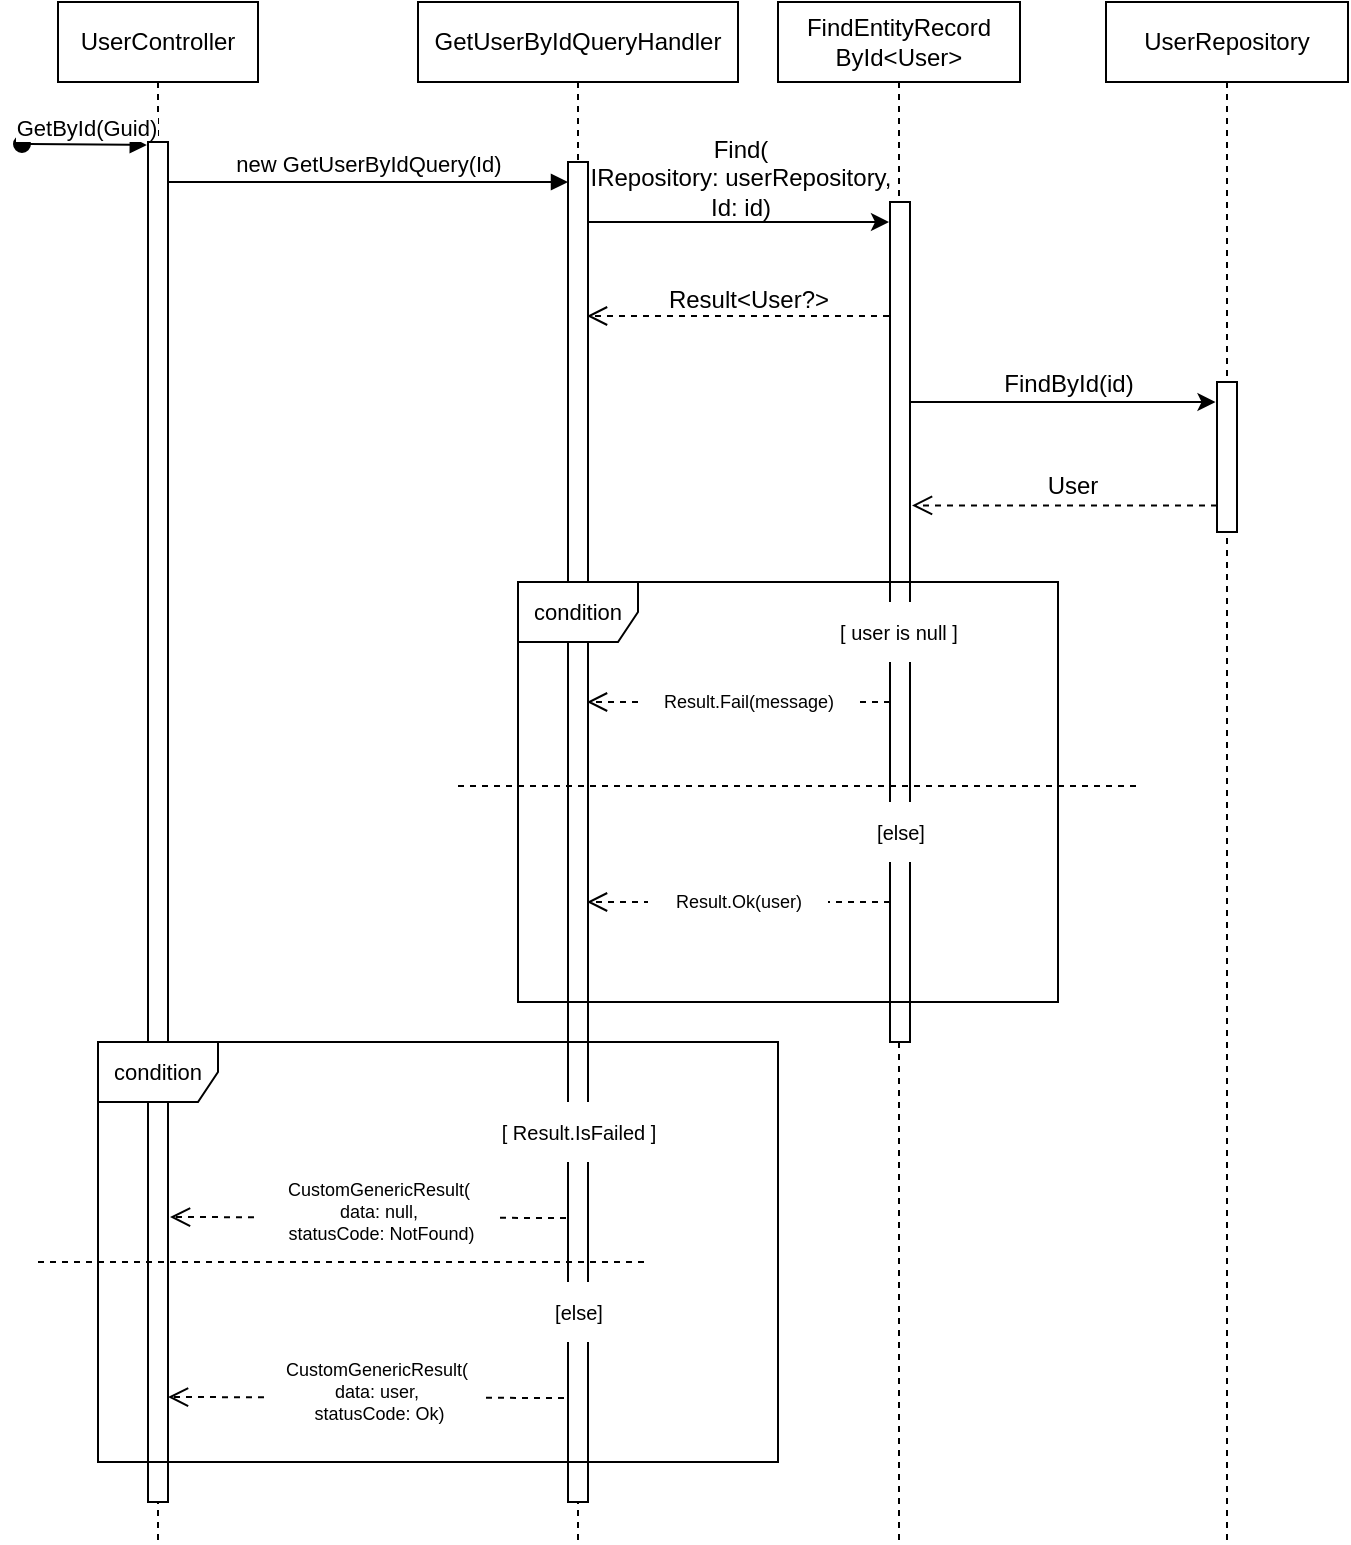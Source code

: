 <mxfile version="22.1.17" type="github">
  <diagram name="Page-1" id="2YBvvXClWsGukQMizWep">
    <mxGraphModel dx="1354" dy="668" grid="1" gridSize="10" guides="1" tooltips="1" connect="1" arrows="1" fold="1" page="1" pageScale="1" pageWidth="850" pageHeight="1100" math="0" shadow="0">
      <root>
        <mxCell id="0" />
        <mxCell id="1" parent="0" />
        <mxCell id="U5JM5fZHrac_0It8cKO1-1" value="UserController" style="shape=umlLifeline;perimeter=lifelinePerimeter;whiteSpace=wrap;html=1;container=0;dropTarget=0;collapsible=0;recursiveResize=0;outlineConnect=0;portConstraint=eastwest;newEdgeStyle={&quot;edgeStyle&quot;:&quot;elbowEdgeStyle&quot;,&quot;elbow&quot;:&quot;vertical&quot;,&quot;curved&quot;:0,&quot;rounded&quot;:0};" parent="1" vertex="1">
          <mxGeometry x="40" y="40" width="100" height="770" as="geometry" />
        </mxCell>
        <mxCell id="U5JM5fZHrac_0It8cKO1-3" value="GetById(Guid)" style="html=1;verticalAlign=bottom;startArrow=oval;endArrow=block;startSize=8;edgeStyle=elbowEdgeStyle;elbow=vertical;curved=0;rounded=0;entryX=-0.26;entryY=0.004;entryDx=0;entryDy=0;entryPerimeter=0;" parent="U5JM5fZHrac_0It8cKO1-1" edge="1">
          <mxGeometry relative="1" as="geometry">
            <mxPoint x="-18" y="71" as="sourcePoint" />
            <mxPoint x="44.4" y="72.4" as="targetPoint" />
          </mxGeometry>
        </mxCell>
        <mxCell id="U5JM5fZHrac_0It8cKO1-4" value="GetUserByIdQueryHandler" style="shape=umlLifeline;perimeter=lifelinePerimeter;whiteSpace=wrap;html=1;container=0;dropTarget=0;collapsible=0;recursiveResize=0;outlineConnect=0;portConstraint=eastwest;newEdgeStyle={&quot;edgeStyle&quot;:&quot;elbowEdgeStyle&quot;,&quot;elbow&quot;:&quot;vertical&quot;,&quot;curved&quot;:0,&quot;rounded&quot;:0};" parent="1" vertex="1">
          <mxGeometry x="220" y="40" width="160" height="770" as="geometry" />
        </mxCell>
        <mxCell id="U5JM5fZHrac_0It8cKO1-5" value="" style="html=1;points=[];perimeter=orthogonalPerimeter;outlineConnect=0;targetShapes=umlLifeline;portConstraint=eastwest;newEdgeStyle={&quot;edgeStyle&quot;:&quot;elbowEdgeStyle&quot;,&quot;elbow&quot;:&quot;vertical&quot;,&quot;curved&quot;:0,&quot;rounded&quot;:0};" parent="U5JM5fZHrac_0It8cKO1-4" vertex="1">
          <mxGeometry x="75" y="80" width="10" height="670" as="geometry" />
        </mxCell>
        <mxCell id="U5JM5fZHrac_0It8cKO1-6" value="new GetUserByIdQuery(Id)" style="html=1;verticalAlign=bottom;endArrow=block;edgeStyle=elbowEdgeStyle;elbow=vertical;curved=0;rounded=0;" parent="1" source="U5JM5fZHrac_0It8cKO1-23" target="U5JM5fZHrac_0It8cKO1-5" edge="1">
          <mxGeometry relative="1" as="geometry">
            <mxPoint x="95" y="130" as="sourcePoint" />
            <Array as="points">
              <mxPoint x="180" y="130" />
            </Array>
            <mxPoint x="290" y="130" as="targetPoint" />
          </mxGeometry>
        </mxCell>
        <mxCell id="U5JM5fZHrac_0It8cKO1-8" value="FindEntityRecord&lt;br style=&quot;border-color: var(--border-color);&quot;&gt;ById&amp;lt;User&amp;gt;" style="shape=umlLifeline;perimeter=lifelinePerimeter;whiteSpace=wrap;html=1;container=0;dropTarget=0;collapsible=0;recursiveResize=0;outlineConnect=0;portConstraint=eastwest;newEdgeStyle={&quot;edgeStyle&quot;:&quot;elbowEdgeStyle&quot;,&quot;elbow&quot;:&quot;vertical&quot;,&quot;curved&quot;:0,&quot;rounded&quot;:0};" parent="1" vertex="1">
          <mxGeometry x="400" y="40" width="121" height="770" as="geometry" />
        </mxCell>
        <mxCell id="U5JM5fZHrac_0It8cKO1-9" value="" style="html=1;points=[];perimeter=orthogonalPerimeter;outlineConnect=0;targetShapes=umlLifeline;portConstraint=eastwest;newEdgeStyle={&quot;edgeStyle&quot;:&quot;elbowEdgeStyle&quot;,&quot;elbow&quot;:&quot;vertical&quot;,&quot;curved&quot;:0,&quot;rounded&quot;:0};" parent="U5JM5fZHrac_0It8cKO1-8" vertex="1">
          <mxGeometry x="56" y="100" width="10" height="420" as="geometry" />
        </mxCell>
        <mxCell id="U5JM5fZHrac_0It8cKO1-23" value="" style="rounded=0;whiteSpace=wrap;html=1;" parent="1" vertex="1">
          <mxGeometry x="85" y="110" width="10" height="680" as="geometry" />
        </mxCell>
        <mxCell id="U5JM5fZHrac_0It8cKO1-13" value="Result&amp;lt;User?&amp;gt;" style="text;html=1;strokeColor=none;fillColor=none;align=center;verticalAlign=middle;whiteSpace=wrap;rounded=0;" parent="1" vertex="1">
          <mxGeometry x="342.5" y="174" width="85" height="30" as="geometry" />
        </mxCell>
        <mxCell id="U5JM5fZHrac_0It8cKO1-19" value="Find(&lt;br style=&quot;border-color: var(--border-color);&quot;&gt;IRepository: userRepository,&lt;br style=&quot;border-color: var(--border-color);&quot;&gt;Id: id)" style="text;html=1;align=center;verticalAlign=middle;resizable=0;points=[];autosize=1;strokeColor=none;fillColor=none;" parent="1" vertex="1">
          <mxGeometry x="296" y="98" width="170" height="60" as="geometry" />
        </mxCell>
        <mxCell id="U5JM5fZHrac_0It8cKO1-10" value="" style="endArrow=classic;html=1;rounded=0;" parent="1" edge="1">
          <mxGeometry width="50" height="50" relative="1" as="geometry">
            <mxPoint x="304.5" y="150" as="sourcePoint" />
            <mxPoint x="455.5" y="150" as="targetPoint" />
          </mxGeometry>
        </mxCell>
        <mxCell id="U5JM5fZHrac_0It8cKO1-17" value="" style="html=1;verticalAlign=bottom;endArrow=open;dashed=1;endSize=8;edgeStyle=elbowEdgeStyle;elbow=vertical;curved=0;rounded=0;" parent="1" edge="1">
          <mxGeometry x="0.005" relative="1" as="geometry">
            <mxPoint x="304.5" y="197.003" as="targetPoint" />
            <Array as="points" />
            <mxPoint x="455.5" y="197.003" as="sourcePoint" />
            <mxPoint as="offset" />
          </mxGeometry>
        </mxCell>
        <mxCell id="U5JM5fZHrac_0It8cKO1-24" value="" style="html=1;verticalAlign=bottom;endArrow=block;edgeStyle=elbowEdgeStyle;elbow=vertical;curved=0;rounded=0;" parent="1" target="U5JM5fZHrac_0It8cKO1-23" edge="1">
          <mxGeometry relative="1" as="geometry">
            <mxPoint x="95" y="130" as="sourcePoint" />
            <Array as="points" />
            <mxPoint x="295" y="130" as="targetPoint" />
          </mxGeometry>
        </mxCell>
        <mxCell id="U5JM5fZHrac_0It8cKO1-22" value="&lt;font style=&quot;font-size: 11px;&quot;&gt;condition&lt;/font&gt;" style="shape=umlFrame;whiteSpace=wrap;html=1;pointerEvents=0;direction=east;" parent="1" vertex="1">
          <mxGeometry x="60" y="560" width="340" height="210" as="geometry" />
        </mxCell>
        <mxCell id="U5JM5fZHrac_0It8cKO1-25" value="[ Result.IsFailed ]" style="text;html=1;align=center;verticalAlign=middle;resizable=0;points=[];autosize=1;strokeColor=none;fillColor=default;fontSize=10;" parent="1" vertex="1">
          <mxGeometry x="250" y="590" width="100" height="30" as="geometry" />
        </mxCell>
        <mxCell id="U5JM5fZHrac_0It8cKO1-26" value="" style="html=1;verticalAlign=bottom;endArrow=open;dashed=1;endSize=8;edgeStyle=elbowEdgeStyle;elbow=vertical;curved=0;rounded=0;strokeColor=default;" parent="1" edge="1">
          <mxGeometry x="0.005" relative="1" as="geometry">
            <mxPoint x="96" y="647" as="targetPoint" />
            <Array as="points" />
            <mxPoint x="294" y="648.003" as="sourcePoint" />
            <mxPoint as="offset" />
          </mxGeometry>
        </mxCell>
        <mxCell id="U5JM5fZHrac_0It8cKO1-27" value="&lt;font style=&quot;font-size: 9px;&quot;&gt;CustomGenericResult(&lt;br style=&quot;font-size: 9px;&quot;&gt;data: null,&lt;br style=&quot;font-size: 9px;&quot;&gt;&amp;nbsp;statusCode: NotFound)&lt;/font&gt;" style="text;html=1;align=center;verticalAlign=middle;resizable=0;points=[];autosize=1;strokeColor=none;fillColor=default;fontSize=9;" parent="1" vertex="1">
          <mxGeometry x="140" y="620" width="120" height="50" as="geometry" />
        </mxCell>
        <mxCell id="U5JM5fZHrac_0It8cKO1-28" value="" style="endArrow=none;dashed=1;html=1;rounded=0;" parent="1" edge="1">
          <mxGeometry width="50" height="50" relative="1" as="geometry">
            <mxPoint x="30" y="670" as="sourcePoint" />
            <mxPoint x="333" y="670" as="targetPoint" />
          </mxGeometry>
        </mxCell>
        <mxCell id="U5JM5fZHrac_0It8cKO1-29" value="[else]" style="text;html=1;align=center;verticalAlign=middle;resizable=0;points=[];autosize=1;strokeColor=none;fillColor=default;fontSize=10;imageWidth=24;arcSize=12;strokeOpacity=100;resizeHeight=0;" parent="1" vertex="1">
          <mxGeometry x="275" y="680" width="50" height="30" as="geometry" />
        </mxCell>
        <mxCell id="U5JM5fZHrac_0It8cKO1-30" value="" style="html=1;verticalAlign=bottom;endArrow=open;dashed=1;endSize=8;edgeStyle=elbowEdgeStyle;elbow=vertical;curved=0;rounded=0;entryX=1.143;entryY=0.533;entryDx=0;entryDy=0;entryPerimeter=0;" parent="1" edge="1">
          <mxGeometry x="0.005" relative="1" as="geometry">
            <mxPoint x="95" y="737" as="targetPoint" />
            <Array as="points" />
            <mxPoint x="293" y="738.003" as="sourcePoint" />
            <mxPoint as="offset" />
          </mxGeometry>
        </mxCell>
        <mxCell id="U5JM5fZHrac_0It8cKO1-31" value="&lt;font style=&quot;font-size: 9px;&quot;&gt;CustomGenericResult(&lt;br style=&quot;font-size: 9px;&quot;&gt;data: user,&lt;br style=&quot;font-size: 9px;&quot;&gt;&amp;nbsp;statusCode: Ok)&lt;/font&gt;" style="text;html=1;align=center;verticalAlign=middle;resizable=0;points=[];autosize=1;strokeColor=none;fillColor=default;fontSize=9;" parent="1" vertex="1">
          <mxGeometry x="144" y="710" width="110" height="50" as="geometry" />
        </mxCell>
        <mxCell id="cx8QfjB5eR3xIAXllwFt-1" value="UserRepository" style="shape=umlLifeline;perimeter=lifelinePerimeter;whiteSpace=wrap;html=1;container=0;dropTarget=0;collapsible=0;recursiveResize=0;outlineConnect=0;portConstraint=eastwest;newEdgeStyle={&quot;edgeStyle&quot;:&quot;elbowEdgeStyle&quot;,&quot;elbow&quot;:&quot;vertical&quot;,&quot;curved&quot;:0,&quot;rounded&quot;:0};" vertex="1" parent="1">
          <mxGeometry x="564" y="40" width="121" height="770" as="geometry" />
        </mxCell>
        <mxCell id="cx8QfjB5eR3xIAXllwFt-2" value="" style="html=1;points=[];perimeter=orthogonalPerimeter;outlineConnect=0;targetShapes=umlLifeline;portConstraint=eastwest;newEdgeStyle={&quot;edgeStyle&quot;:&quot;elbowEdgeStyle&quot;,&quot;elbow&quot;:&quot;vertical&quot;,&quot;curved&quot;:0,&quot;rounded&quot;:0};" vertex="1" parent="cx8QfjB5eR3xIAXllwFt-1">
          <mxGeometry x="55.5" y="190" width="10" height="75" as="geometry" />
        </mxCell>
        <mxCell id="cx8QfjB5eR3xIAXllwFt-4" value="" style="endArrow=classic;html=1;rounded=0;" edge="1" parent="1" source="U5JM5fZHrac_0It8cKO1-9">
          <mxGeometry width="50" height="50" relative="1" as="geometry">
            <mxPoint x="470" y="240" as="sourcePoint" />
            <mxPoint x="618.75" y="240.0" as="targetPoint" />
          </mxGeometry>
        </mxCell>
        <mxCell id="cx8QfjB5eR3xIAXllwFt-7" value="User" style="text;html=1;strokeColor=none;fillColor=none;align=center;verticalAlign=middle;whiteSpace=wrap;rounded=0;" vertex="1" parent="1">
          <mxGeometry x="505" y="267" width="85" height="30" as="geometry" />
        </mxCell>
        <mxCell id="cx8QfjB5eR3xIAXllwFt-8" value="FindById(id)" style="text;html=1;align=center;verticalAlign=middle;resizable=0;points=[];autosize=1;strokeColor=none;fillColor=none;" vertex="1" parent="1">
          <mxGeometry x="500" y="216" width="90" height="30" as="geometry" />
        </mxCell>
        <mxCell id="cx8QfjB5eR3xIAXllwFt-9" value="" style="html=1;verticalAlign=bottom;endArrow=open;dashed=1;endSize=8;edgeStyle=elbowEdgeStyle;elbow=vertical;curved=0;rounded=0;" edge="1" parent="1">
          <mxGeometry x="0.005" relative="1" as="geometry">
            <mxPoint x="467" y="292" as="targetPoint" />
            <Array as="points">
              <mxPoint x="440" y="291.71" />
            </Array>
            <mxPoint x="619.5" y="291.71" as="sourcePoint" />
            <mxPoint as="offset" />
          </mxGeometry>
        </mxCell>
        <mxCell id="cx8QfjB5eR3xIAXllwFt-10" value="&lt;font style=&quot;font-size: 11px;&quot;&gt;condition&lt;/font&gt;" style="shape=umlFrame;whiteSpace=wrap;html=1;pointerEvents=0;direction=east;" vertex="1" parent="1">
          <mxGeometry x="270" y="330" width="270" height="210" as="geometry" />
        </mxCell>
        <mxCell id="cx8QfjB5eR3xIAXllwFt-11" value="[ user is null ]" style="text;html=1;align=center;verticalAlign=middle;resizable=0;points=[];autosize=1;strokeColor=none;fillColor=default;fontSize=10;" vertex="1" parent="1">
          <mxGeometry x="420" y="340" width="80" height="30" as="geometry" />
        </mxCell>
        <mxCell id="cx8QfjB5eR3xIAXllwFt-12" value="" style="html=1;verticalAlign=bottom;endArrow=open;dashed=1;endSize=8;edgeStyle=elbowEdgeStyle;elbow=vertical;curved=0;rounded=0;strokeColor=default;" edge="1" parent="1" source="U5JM5fZHrac_0It8cKO1-9">
          <mxGeometry x="0.005" relative="1" as="geometry">
            <mxPoint x="304.5" y="390" as="targetPoint" />
            <Array as="points" />
            <mxPoint x="450" y="390" as="sourcePoint" />
            <mxPoint as="offset" />
          </mxGeometry>
        </mxCell>
        <mxCell id="cx8QfjB5eR3xIAXllwFt-13" value="[else]" style="text;html=1;align=center;verticalAlign=middle;resizable=0;points=[];autosize=1;strokeColor=none;fillColor=default;fontSize=10;imageWidth=24;arcSize=12;strokeOpacity=100;resizeHeight=0;" vertex="1" parent="1">
          <mxGeometry x="435.5" y="440" width="50" height="30" as="geometry" />
        </mxCell>
        <mxCell id="cx8QfjB5eR3xIAXllwFt-15" value="" style="endArrow=none;dashed=1;html=1;rounded=0;" edge="1" parent="1">
          <mxGeometry width="50" height="50" relative="1" as="geometry">
            <mxPoint x="240" y="432" as="sourcePoint" />
            <mxPoint x="580" y="432" as="targetPoint" />
          </mxGeometry>
        </mxCell>
        <mxCell id="cx8QfjB5eR3xIAXllwFt-16" value="" style="html=1;verticalAlign=bottom;endArrow=open;dashed=1;endSize=8;edgeStyle=elbowEdgeStyle;elbow=vertical;curved=0;rounded=0;strokeColor=default;" edge="1" parent="1" source="U5JM5fZHrac_0It8cKO1-9">
          <mxGeometry x="0.005" relative="1" as="geometry">
            <mxPoint x="304.5" y="490" as="targetPoint" />
            <Array as="points" />
            <mxPoint x="725.5" y="490" as="sourcePoint" />
            <mxPoint as="offset" />
          </mxGeometry>
        </mxCell>
        <mxCell id="cx8QfjB5eR3xIAXllwFt-14" value="Result.Fail(message)" style="text;html=1;align=center;verticalAlign=middle;resizable=0;points=[];autosize=1;strokeColor=none;fillColor=default;fontSize=9;" vertex="1" parent="1">
          <mxGeometry x="330" y="380" width="110" height="20" as="geometry" />
        </mxCell>
        <mxCell id="cx8QfjB5eR3xIAXllwFt-17" value="Result.Ok(user)" style="text;html=1;align=center;verticalAlign=middle;resizable=0;points=[];autosize=1;strokeColor=none;fillColor=default;fontSize=9;" vertex="1" parent="1">
          <mxGeometry x="335" y="480" width="90" height="20" as="geometry" />
        </mxCell>
      </root>
    </mxGraphModel>
  </diagram>
</mxfile>
